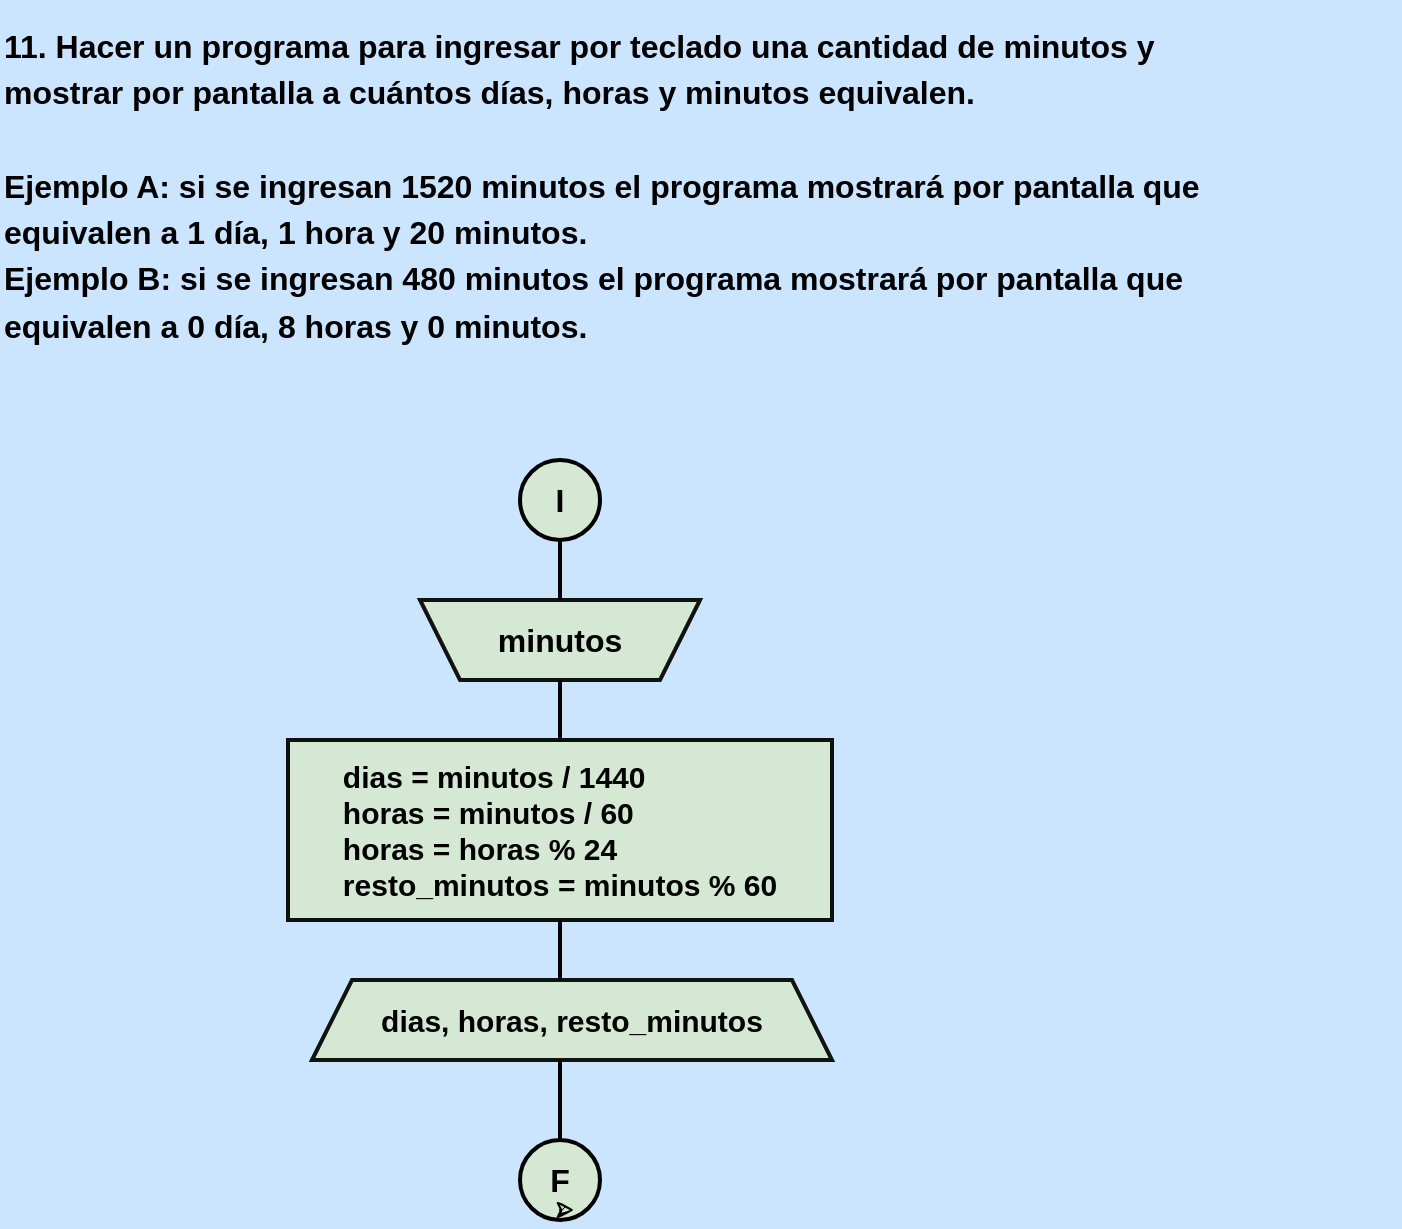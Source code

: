 <mxfile version="23.1.5" type="device">
  <diagram name="Página-1" id="ED3x_FsVrnTkBY_DrVZz">
    <mxGraphModel dx="1420" dy="830" grid="1" gridSize="10" guides="1" tooltips="1" connect="1" arrows="1" fold="1" page="1" pageScale="1" pageWidth="827" pageHeight="1169" background="#CCE5FF" math="0" shadow="0">
      <root>
        <mxCell id="0" />
        <mxCell id="1" parent="0" />
        <mxCell id="WZnb3pjcqQn9NVBNQeLR-1" value="&lt;p style=&quot;line-height: 80%;&quot;&gt;&lt;b style=&quot;font-size: 16px;&quot;&gt;&lt;font style=&quot;font-size: 16px;&quot; color=&quot;#000000&quot;&gt;11. Hacer un programa para ingresar por teclado una cantidad de minutos y&lt;br&gt;&lt;br&gt;mostrar por pantalla a cuántos días, horas y minutos equivalen.&lt;/font&gt;&lt;/b&gt;&lt;/p&gt;&lt;p style=&quot;line-height: 80%;&quot;&gt;&lt;b style=&quot;font-size: 16px;&quot;&gt;&lt;font style=&quot;font-size: 16px;&quot; color=&quot;#000000&quot;&gt;&lt;br&gt;&lt;br&gt;Ejemplo A: si se ingresan 1520 minutos el programa mostrará por pantalla que&lt;br&gt;&lt;br&gt;equivalen a 1 día, 1 hora y 20 minutos.&lt;br&gt;&lt;br&gt;Ejemplo B: si se ingresan 480 minutos el programa mostrará por pantalla que&lt;br&gt;&lt;br&gt;equivalen a 0 día, 8 horas y 0 minutos.&lt;/font&gt;&lt;/b&gt;&lt;/p&gt;" style="text;whiteSpace=wrap;html=1;" vertex="1" parent="1">
          <mxGeometry x="70" y="10" width="700" height="190" as="geometry" />
        </mxCell>
        <mxCell id="WZnb3pjcqQn9NVBNQeLR-23" value="" style="group;aspect=fixed;" vertex="1" connectable="0" parent="1">
          <mxGeometry x="214" y="240" width="277" height="380" as="geometry" />
        </mxCell>
        <mxCell id="WZnb3pjcqQn9NVBNQeLR-3" value="" style="strokeWidth=2;html=1;shape=mxgraph.flowchart.start_2;whiteSpace=wrap;rounded=0;labelBackgroundColor=none;strokeColor=#000000;align=center;verticalAlign=middle;fontFamily=Helvetica;fontSize=12;fontColor=default;fillColor=#d5e8d4;" vertex="1" parent="WZnb3pjcqQn9NVBNQeLR-23">
          <mxGeometry x="116" width="40" height="40" as="geometry" />
        </mxCell>
        <mxCell id="WZnb3pjcqQn9NVBNQeLR-5" value="" style="shape=trapezoid;perimeter=trapezoidPerimeter;whiteSpace=wrap;html=1;fixedSize=1;rounded=0;labelBackgroundColor=none;strokeColor=#121211;strokeWidth=2;align=center;verticalAlign=middle;fontFamily=Helvetica;fontSize=12;fontColor=default;fillColor=#d5e8d4;direction=west;container=1;" vertex="1" parent="WZnb3pjcqQn9NVBNQeLR-23">
          <mxGeometry x="66" y="70" width="140" height="40" as="geometry">
            <mxRectangle x="-1020" y="-650" width="50" height="40" as="alternateBounds" />
          </mxGeometry>
        </mxCell>
        <mxCell id="WZnb3pjcqQn9NVBNQeLR-11" value="&lt;font color=&quot;#000000&quot;&gt;&lt;span style=&quot;font-size: 16px;&quot;&gt;&lt;b&gt;minutos&lt;/b&gt;&lt;/span&gt;&lt;/font&gt;" style="text;strokeColor=none;align=center;fillColor=none;html=1;verticalAlign=middle;whiteSpace=wrap;rounded=0;" vertex="1" parent="WZnb3pjcqQn9NVBNQeLR-5">
          <mxGeometry x="20" width="100" height="40" as="geometry" />
        </mxCell>
        <mxCell id="WZnb3pjcqQn9NVBNQeLR-6" value="" style="shape=trapezoid;perimeter=trapezoidPerimeter;whiteSpace=wrap;html=1;fixedSize=1;rounded=0;labelBackgroundColor=none;strokeColor=#0F140C;strokeWidth=2;align=center;verticalAlign=middle;fontFamily=Helvetica;fontSize=12;fontColor=default;fillColor=#d5e8d4;" vertex="1" parent="WZnb3pjcqQn9NVBNQeLR-23">
          <mxGeometry x="12" y="260" width="260" height="40" as="geometry" />
        </mxCell>
        <mxCell id="WZnb3pjcqQn9NVBNQeLR-7" value="" style="rounded=0;whiteSpace=wrap;html=1;labelBackgroundColor=none;strokeColor=#0f100e;strokeWidth=2;align=center;verticalAlign=middle;fontFamily=Helvetica;fontSize=12;fontColor=default;fillColor=#d5e8d4;" vertex="1" parent="WZnb3pjcqQn9NVBNQeLR-23">
          <mxGeometry y="140" width="272" height="90" as="geometry" />
        </mxCell>
        <mxCell id="WZnb3pjcqQn9NVBNQeLR-8" value="&lt;b&gt;&lt;font color=&quot;#000000&quot; style=&quot;font-size: 16px;&quot;&gt;I&lt;/font&gt;&lt;/b&gt;" style="text;strokeColor=none;align=center;fillColor=none;html=1;verticalAlign=middle;whiteSpace=wrap;rounded=0;" vertex="1" parent="WZnb3pjcqQn9NVBNQeLR-23">
          <mxGeometry x="106" y="5" width="60" height="30" as="geometry" />
        </mxCell>
        <mxCell id="WZnb3pjcqQn9NVBNQeLR-10" value="" style="group" vertex="1" connectable="0" parent="WZnb3pjcqQn9NVBNQeLR-23">
          <mxGeometry x="106" y="340" width="60" height="40" as="geometry" />
        </mxCell>
        <mxCell id="WZnb3pjcqQn9NVBNQeLR-4" value="" style="strokeWidth=2;html=1;shape=mxgraph.flowchart.start_2;whiteSpace=wrap;rounded=0;labelBackgroundColor=none;strokeColor=#000000;align=center;verticalAlign=middle;fontFamily=Helvetica;fontSize=12;fontColor=default;fillColor=#d5e8d4;aspect=fixed;" vertex="1" parent="WZnb3pjcqQn9NVBNQeLR-10">
          <mxGeometry x="10" width="40" height="40" as="geometry" />
        </mxCell>
        <mxCell id="WZnb3pjcqQn9NVBNQeLR-9" value="&lt;b&gt;&lt;font color=&quot;#000000&quot; style=&quot;font-size: 16px;&quot;&gt;F&lt;/font&gt;&lt;/b&gt;" style="text;strokeColor=none;align=center;fillColor=none;html=1;verticalAlign=middle;whiteSpace=wrap;rounded=0;aspect=fixed;" vertex="1" parent="WZnb3pjcqQn9NVBNQeLR-10">
          <mxGeometry y="5" width="60" height="30" as="geometry" />
        </mxCell>
        <mxCell id="WZnb3pjcqQn9NVBNQeLR-22" style="edgeStyle=orthogonalEdgeStyle;rounded=0;sketch=1;hachureGap=4;jiggle=2;curveFitting=1;orthogonalLoop=1;jettySize=auto;html=1;exitX=0.5;exitY=1;exitDx=0;exitDy=0;entryX=0.617;entryY=0.967;entryDx=0;entryDy=0;entryPerimeter=0;" edge="1" parent="WZnb3pjcqQn9NVBNQeLR-10" source="WZnb3pjcqQn9NVBNQeLR-9" target="WZnb3pjcqQn9NVBNQeLR-9">
          <mxGeometry relative="1" as="geometry" />
        </mxCell>
        <mxCell id="WZnb3pjcqQn9NVBNQeLR-16" value="&lt;div style=&quot;text-align: left;&quot;&gt;&lt;b style=&quot;background-color: initial;&quot;&gt;&lt;font color=&quot;#000000&quot; style=&quot;font-size: 15px;&quot;&gt;dias = minutos / 1440&lt;/font&gt;&lt;/b&gt;&lt;/div&gt;&lt;b&gt;&lt;div style=&quot;text-align: left;&quot;&gt;&lt;b style=&quot;background-color: initial;&quot;&gt;&lt;font color=&quot;#000000&quot; style=&quot;font-size: 15px;&quot;&gt;horas = minutos / 60&lt;/font&gt;&lt;/b&gt;&lt;/div&gt;&lt;div style=&quot;text-align: left;&quot;&gt;&lt;b style=&quot;background-color: initial;&quot;&gt;&lt;font color=&quot;#000000&quot; style=&quot;font-size: 15px;&quot;&gt;horas = horas % 24&lt;/font&gt;&lt;/b&gt;&lt;/div&gt;&lt;font color=&quot;#000000&quot; style=&quot;font-size: 15px;&quot;&gt;&lt;div style=&quot;text-align: left;&quot;&gt;&lt;b style=&quot;background-color: initial; color: rgb(240, 240, 240); font-size: 12px;&quot;&gt;&lt;font color=&quot;#000000&quot; style=&quot;font-size: 15px;&quot;&gt;resto_minutos = minutos % 60&lt;/font&gt;&lt;/b&gt;&lt;/div&gt;&lt;/font&gt;&lt;/b&gt;" style="text;strokeColor=none;align=center;fillColor=none;html=1;verticalAlign=middle;whiteSpace=wrap;rounded=0;" vertex="1" parent="WZnb3pjcqQn9NVBNQeLR-23">
          <mxGeometry x="11" y="125" width="250" height="120" as="geometry" />
        </mxCell>
        <mxCell id="WZnb3pjcqQn9NVBNQeLR-17" value="&lt;b&gt;&lt;font color=&quot;#000000&quot; style=&quot;font-size: 15px;&quot;&gt;dias, horas, resto_minutos&lt;/font&gt;&lt;/b&gt;" style="text;strokeColor=none;align=center;fillColor=none;html=1;verticalAlign=middle;whiteSpace=wrap;rounded=0;" vertex="1" parent="WZnb3pjcqQn9NVBNQeLR-23">
          <mxGeometry x="7" y="257.5" width="270" height="45" as="geometry" />
        </mxCell>
        <mxCell id="WZnb3pjcqQn9NVBNQeLR-18" value="" style="line;strokeWidth=2;direction=south;html=1;hachureGap=4;strokeColor=#000000;" vertex="1" parent="WZnb3pjcqQn9NVBNQeLR-23">
          <mxGeometry x="131" y="110" width="10" height="30" as="geometry" />
        </mxCell>
        <mxCell id="WZnb3pjcqQn9NVBNQeLR-19" value="" style="line;strokeWidth=2;direction=south;html=1;hachureGap=4;strokeColor=#000000;" vertex="1" parent="WZnb3pjcqQn9NVBNQeLR-23">
          <mxGeometry x="131" y="300" width="10" height="40" as="geometry" />
        </mxCell>
        <mxCell id="WZnb3pjcqQn9NVBNQeLR-20" value="" style="line;strokeWidth=2;direction=south;html=1;hachureGap=4;strokeColor=#000000;" vertex="1" parent="WZnb3pjcqQn9NVBNQeLR-23">
          <mxGeometry x="131" y="230" width="10" height="30" as="geometry" />
        </mxCell>
        <mxCell id="WZnb3pjcqQn9NVBNQeLR-21" value="" style="line;strokeWidth=2;direction=south;html=1;hachureGap=4;strokeColor=#000000;" vertex="1" parent="WZnb3pjcqQn9NVBNQeLR-23">
          <mxGeometry x="131" y="40" width="10" height="30" as="geometry" />
        </mxCell>
      </root>
    </mxGraphModel>
  </diagram>
</mxfile>
